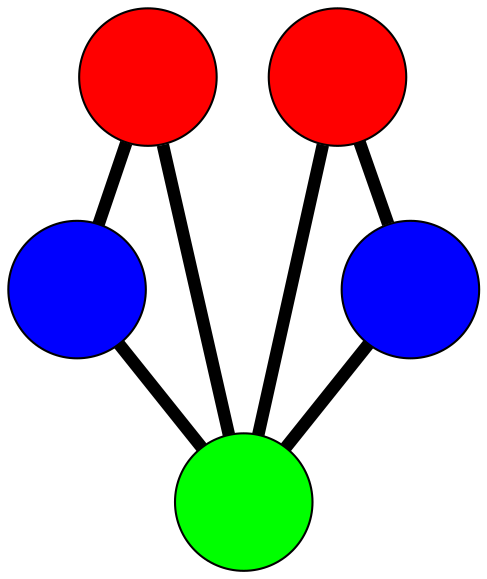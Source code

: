 graph G {
	graph [bb="-84.731,-116.95,84.587,117.36",
		overlap=false,
		sep=0.0,
		splines=true
	];
	node [color=black,
		fixedsize=true,
		fontname="Latin Modern Math",
		fontsize=42,
		height=.92,
		label="\N",
		penwidth=1,
		shape=circle,
		width=.92
	];
	edge [color=black,
		penwidth=6,
		style=bold
	];
	0	 [fillcolor=red,
		height=0.91667,
		label="",
		pos="-33.341,-83.953",
		style=filled,
		width=0.91667];
	2	 [fillcolor=blue,
		height=0.91667,
		label="",
		pos="51.587,-74.508",
		style=filled,
		width=0.91667];
	0 -- 2	 [pos="-0.26232,-80.274 5.9787,-79.58 12.504,-78.854 18.738,-78.161"];
	4	 [fillcolor=green,
		height=0.91667,
		label="",
		pos="0.39091,0.044356",
		style=filled,
		width=0.91667];
	0 -- 4	 [pos="-20.972,-53.153 -18.039,-45.848 -14.91,-38.057 -11.976,-30.753"];
	1	 [fillcolor=red,
		height=0.91667,
		label="",
		pos="-51.731,74.052",
		style=filled,
		width=0.91667];
	3	 [fillcolor=blue,
		height=0.91667,
		label="",
		pos="33.094,84.365",
		style=filled,
		width=0.91667];
	1 -- 3	 [pos="-18.693,78.069 -12.459,78.826 -5.9412,79.619 0.2852,80.376"];
	1 -- 4	 [pos="-32.619,46.914 -28.086,40.479 -23.252,33.614 -18.719,27.178"];
	2 -- 4	 [pos="32.814,-47.17 28.362,-40.688 23.613,-33.772 19.161,-27.289"];
	3 -- 4	 [pos="21.102,53.446 18.259,46.113 15.225,38.292 12.381,30.96"];
}
